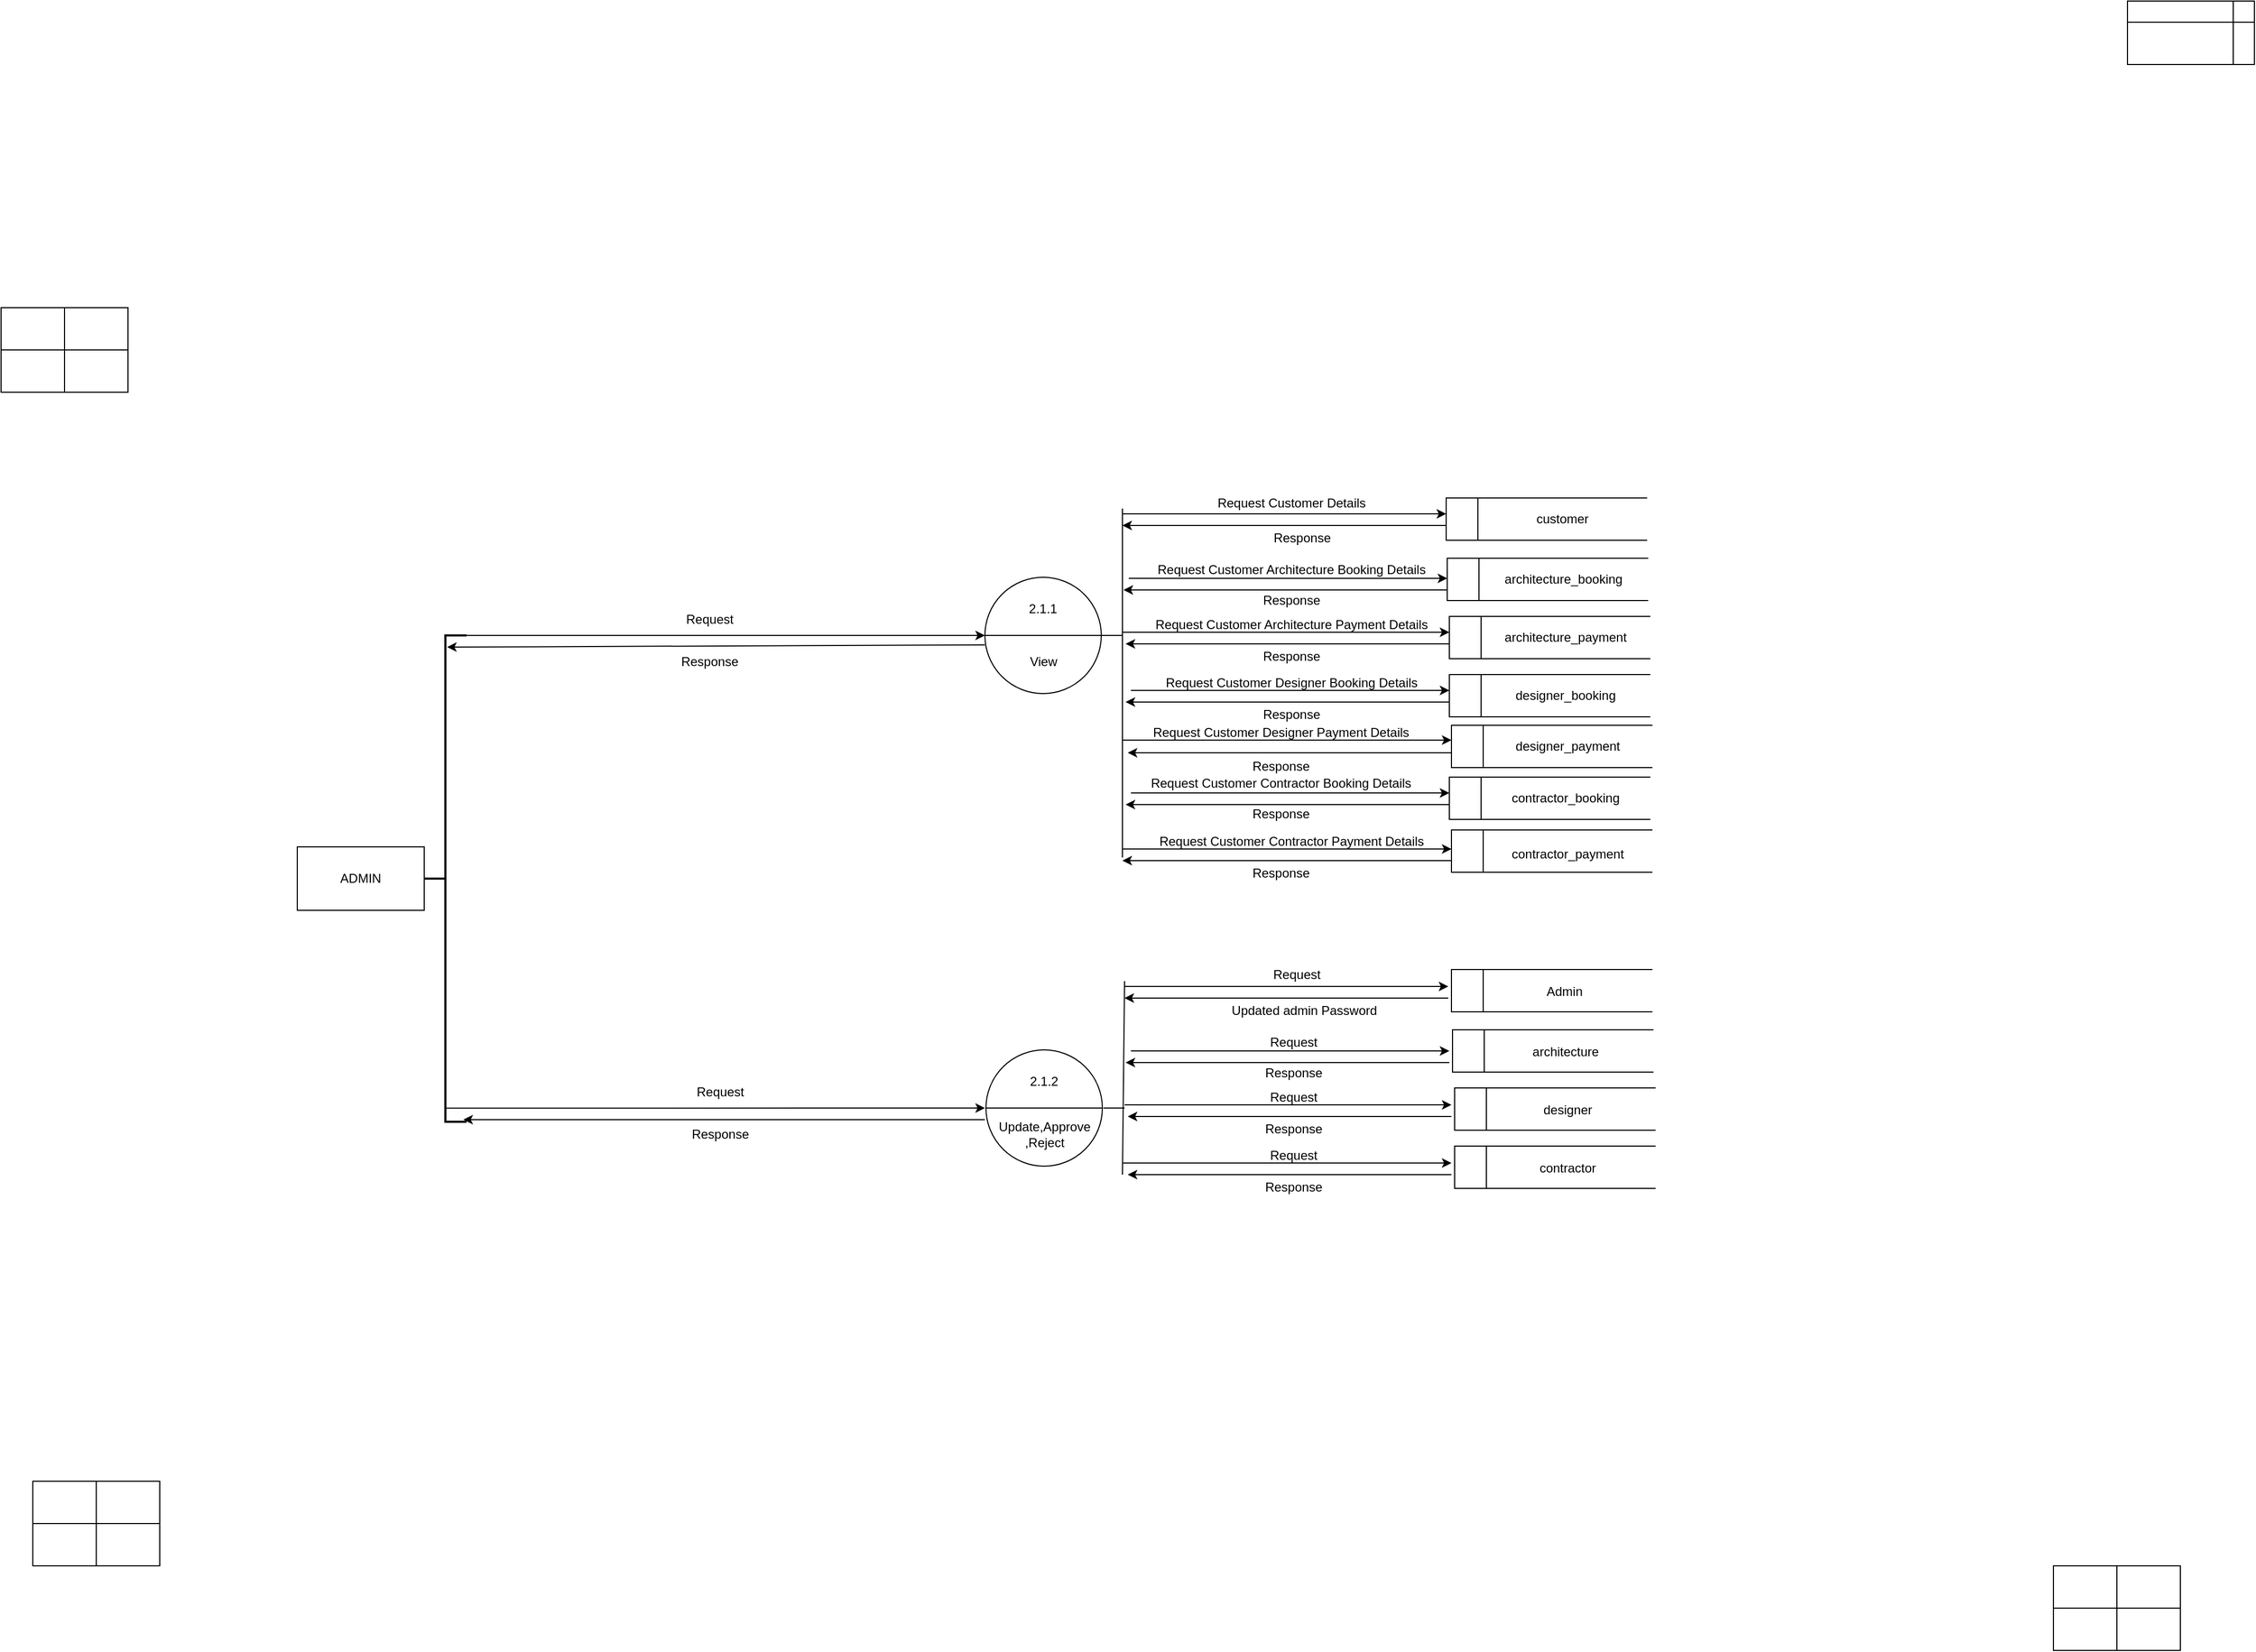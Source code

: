 <mxfile version="21.8.2" type="device">
  <diagram name="Page-1" id="zo89BvUCp7OJQK9A_-py">
    <mxGraphModel dx="1714" dy="1616" grid="1" gridSize="10" guides="1" tooltips="1" connect="1" arrows="1" fold="1" page="1" pageScale="1" pageWidth="850" pageHeight="1100" math="0" shadow="0">
      <root>
        <mxCell id="0" />
        <mxCell id="1" parent="0" />
        <mxCell id="-LVYRruvtGEwxxt-nKAD-1" value="ADMIN" style="rounded=0;whiteSpace=wrap;html=1;" vertex="1" parent="1">
          <mxGeometry x="-300" y="540" width="120" height="60" as="geometry" />
        </mxCell>
        <mxCell id="-LVYRruvtGEwxxt-nKAD-2" value="" style="endArrow=classic;html=1;rounded=0;exitX=1;exitY=0;exitDx=0;exitDy=0;exitPerimeter=0;" edge="1" parent="1" source="-LVYRruvtGEwxxt-nKAD-69">
          <mxGeometry width="50" height="50" relative="1" as="geometry">
            <mxPoint x="160" y="340" as="sourcePoint" />
            <mxPoint x="350" y="340" as="targetPoint" />
          </mxGeometry>
        </mxCell>
        <mxCell id="-LVYRruvtGEwxxt-nKAD-3" value="" style="endArrow=classic;html=1;rounded=0;entryX=0.54;entryY=0.024;entryDx=0;entryDy=0;entryPerimeter=0;" edge="1" parent="1" target="-LVYRruvtGEwxxt-nKAD-69">
          <mxGeometry width="50" height="50" relative="1" as="geometry">
            <mxPoint x="350" y="349" as="sourcePoint" />
            <mxPoint x="160" y="350" as="targetPoint" />
          </mxGeometry>
        </mxCell>
        <mxCell id="-LVYRruvtGEwxxt-nKAD-4" value="Request" style="text;html=1;strokeColor=none;fillColor=none;align=center;verticalAlign=middle;whiteSpace=wrap;rounded=0;" vertex="1" parent="1">
          <mxGeometry x="60" y="310" width="60" height="30" as="geometry" />
        </mxCell>
        <mxCell id="-LVYRruvtGEwxxt-nKAD-5" value="Response" style="text;html=1;strokeColor=none;fillColor=none;align=center;verticalAlign=middle;whiteSpace=wrap;rounded=0;" vertex="1" parent="1">
          <mxGeometry x="60" y="350" width="60" height="30" as="geometry" />
        </mxCell>
        <mxCell id="-LVYRruvtGEwxxt-nKAD-6" value="" style="ellipse;whiteSpace=wrap;html=1;aspect=fixed;" vertex="1" parent="1">
          <mxGeometry x="350" y="285" width="110" height="110" as="geometry" />
        </mxCell>
        <mxCell id="-LVYRruvtGEwxxt-nKAD-7" value="" style="endArrow=none;html=1;rounded=0;entryX=1;entryY=0.5;entryDx=0;entryDy=0;" edge="1" parent="1" target="-LVYRruvtGEwxxt-nKAD-6">
          <mxGeometry width="50" height="50" relative="1" as="geometry">
            <mxPoint x="350" y="340" as="sourcePoint" />
            <mxPoint x="400" y="290" as="targetPoint" />
          </mxGeometry>
        </mxCell>
        <mxCell id="-LVYRruvtGEwxxt-nKAD-8" value="2.1.1" style="text;html=1;strokeColor=none;fillColor=none;align=center;verticalAlign=middle;whiteSpace=wrap;rounded=0;" vertex="1" parent="1">
          <mxGeometry x="375" y="300" width="60" height="30" as="geometry" />
        </mxCell>
        <mxCell id="-LVYRruvtGEwxxt-nKAD-9" value="View" style="text;html=1;strokeColor=none;fillColor=none;align=center;verticalAlign=middle;whiteSpace=wrap;rounded=0;" vertex="1" parent="1">
          <mxGeometry x="362.5" y="350" width="85" height="30" as="geometry" />
        </mxCell>
        <mxCell id="-LVYRruvtGEwxxt-nKAD-10" value="" style="endArrow=classic;html=1;rounded=0;" edge="1" parent="1">
          <mxGeometry width="50" height="50" relative="1" as="geometry">
            <mxPoint x="480" y="225" as="sourcePoint" />
            <mxPoint x="786" y="225" as="targetPoint" />
          </mxGeometry>
        </mxCell>
        <mxCell id="-LVYRruvtGEwxxt-nKAD-11" value="" style="endArrow=classic;html=1;rounded=0;entryX=0.945;entryY=0.236;entryDx=0;entryDy=0;entryPerimeter=0;" edge="1" parent="1">
          <mxGeometry width="50" height="50" relative="1" as="geometry">
            <mxPoint x="786" y="236" as="sourcePoint" />
            <mxPoint x="479.95" y="235.96" as="targetPoint" />
          </mxGeometry>
        </mxCell>
        <mxCell id="-LVYRruvtGEwxxt-nKAD-12" value="" style="html=1;dashed=0;whiteSpace=wrap;shape=mxgraph.dfd.dataStoreID;align=left;spacingLeft=3;points=[[0,0],[0.5,0],[1,0],[0,0.5],[1,0.5],[0,1],[0.5,1],[1,1]];" vertex="1" parent="1">
          <mxGeometry x="786" y="210" width="190" height="40" as="geometry" />
        </mxCell>
        <mxCell id="-LVYRruvtGEwxxt-nKAD-13" value="customer" style="text;html=1;strokeColor=none;fillColor=none;align=center;verticalAlign=middle;whiteSpace=wrap;rounded=0;" vertex="1" parent="1">
          <mxGeometry x="866" y="215" width="60" height="30" as="geometry" />
        </mxCell>
        <mxCell id="-LVYRruvtGEwxxt-nKAD-14" value="" style="endArrow=classic;html=1;rounded=0;" edge="1" parent="1">
          <mxGeometry width="50" height="50" relative="1" as="geometry">
            <mxPoint x="486" y="286" as="sourcePoint" />
            <mxPoint x="787" y="286" as="targetPoint" />
          </mxGeometry>
        </mxCell>
        <mxCell id="-LVYRruvtGEwxxt-nKAD-15" value="" style="endArrow=classic;html=1;rounded=0;entryX=0.945;entryY=0.236;entryDx=0;entryDy=0;entryPerimeter=0;" edge="1" parent="1">
          <mxGeometry width="50" height="50" relative="1" as="geometry">
            <mxPoint x="787" y="297" as="sourcePoint" />
            <mxPoint x="481" y="297" as="targetPoint" />
          </mxGeometry>
        </mxCell>
        <mxCell id="-LVYRruvtGEwxxt-nKAD-16" value="" style="html=1;dashed=0;whiteSpace=wrap;shape=mxgraph.dfd.dataStoreID;align=left;spacingLeft=3;points=[[0,0],[0.5,0],[1,0],[0,0.5],[1,0.5],[0,1],[0.5,1],[1,1]];" vertex="1" parent="1">
          <mxGeometry x="787" y="267" width="190" height="40" as="geometry" />
        </mxCell>
        <mxCell id="-LVYRruvtGEwxxt-nKAD-17" value="architecture_booking" style="text;html=1;strokeColor=none;fillColor=none;align=center;verticalAlign=middle;whiteSpace=wrap;rounded=0;" vertex="1" parent="1">
          <mxGeometry x="867" y="272" width="60" height="30" as="geometry" />
        </mxCell>
        <mxCell id="-LVYRruvtGEwxxt-nKAD-18" value="" style="endArrow=classic;html=1;rounded=0;" edge="1" parent="1">
          <mxGeometry width="50" height="50" relative="1" as="geometry">
            <mxPoint x="480" y="337" as="sourcePoint" />
            <mxPoint x="789" y="337" as="targetPoint" />
          </mxGeometry>
        </mxCell>
        <mxCell id="-LVYRruvtGEwxxt-nKAD-19" value="" style="endArrow=classic;html=1;rounded=0;entryX=0.945;entryY=0.236;entryDx=0;entryDy=0;entryPerimeter=0;" edge="1" parent="1">
          <mxGeometry width="50" height="50" relative="1" as="geometry">
            <mxPoint x="789" y="348" as="sourcePoint" />
            <mxPoint x="483" y="348" as="targetPoint" />
          </mxGeometry>
        </mxCell>
        <mxCell id="-LVYRruvtGEwxxt-nKAD-20" value="" style="html=1;dashed=0;whiteSpace=wrap;shape=mxgraph.dfd.dataStoreID;align=left;spacingLeft=3;points=[[0,0],[0.5,0],[1,0],[0,0.5],[1,0.5],[0,1],[0.5,1],[1,1]];" vertex="1" parent="1">
          <mxGeometry x="789" y="322" width="190" height="40" as="geometry" />
        </mxCell>
        <mxCell id="-LVYRruvtGEwxxt-nKAD-21" value="architecture_payment" style="text;html=1;strokeColor=none;fillColor=none;align=center;verticalAlign=middle;whiteSpace=wrap;rounded=0;" vertex="1" parent="1">
          <mxGeometry x="869" y="327" width="60" height="30" as="geometry" />
        </mxCell>
        <mxCell id="-LVYRruvtGEwxxt-nKAD-26" value="" style="endArrow=classic;html=1;rounded=0;" edge="1" parent="1">
          <mxGeometry width="50" height="50" relative="1" as="geometry">
            <mxPoint x="488" y="392" as="sourcePoint" />
            <mxPoint x="789" y="392" as="targetPoint" />
          </mxGeometry>
        </mxCell>
        <mxCell id="-LVYRruvtGEwxxt-nKAD-27" value="" style="endArrow=classic;html=1;rounded=0;entryX=0.945;entryY=0.236;entryDx=0;entryDy=0;entryPerimeter=0;" edge="1" parent="1">
          <mxGeometry width="50" height="50" relative="1" as="geometry">
            <mxPoint x="789" y="403" as="sourcePoint" />
            <mxPoint x="483" y="403" as="targetPoint" />
          </mxGeometry>
        </mxCell>
        <mxCell id="-LVYRruvtGEwxxt-nKAD-28" value="" style="html=1;dashed=0;whiteSpace=wrap;shape=mxgraph.dfd.dataStoreID;align=left;spacingLeft=3;points=[[0,0],[0.5,0],[1,0],[0,0.5],[1,0.5],[0,1],[0.5,1],[1,1]];" vertex="1" parent="1">
          <mxGeometry x="789" y="377" width="190" height="40" as="geometry" />
        </mxCell>
        <mxCell id="-LVYRruvtGEwxxt-nKAD-29" value="designer_booking" style="text;html=1;strokeColor=none;fillColor=none;align=center;verticalAlign=middle;whiteSpace=wrap;rounded=0;" vertex="1" parent="1">
          <mxGeometry x="869" y="382" width="60" height="30" as="geometry" />
        </mxCell>
        <mxCell id="-LVYRruvtGEwxxt-nKAD-30" value="" style="endArrow=classic;html=1;rounded=0;" edge="1" parent="1">
          <mxGeometry width="50" height="50" relative="1" as="geometry">
            <mxPoint x="480" y="439" as="sourcePoint" />
            <mxPoint x="791" y="439" as="targetPoint" />
          </mxGeometry>
        </mxCell>
        <mxCell id="-LVYRruvtGEwxxt-nKAD-31" value="" style="endArrow=classic;html=1;rounded=0;entryX=0.945;entryY=0.236;entryDx=0;entryDy=0;entryPerimeter=0;" edge="1" parent="1">
          <mxGeometry width="50" height="50" relative="1" as="geometry">
            <mxPoint x="791" y="451" as="sourcePoint" />
            <mxPoint x="485" y="451" as="targetPoint" />
          </mxGeometry>
        </mxCell>
        <mxCell id="-LVYRruvtGEwxxt-nKAD-32" value="" style="html=1;dashed=0;whiteSpace=wrap;shape=mxgraph.dfd.dataStoreID;align=left;spacingLeft=3;points=[[0,0],[0.5,0],[1,0],[0,0.5],[1,0.5],[0,1],[0.5,1],[1,1]];" vertex="1" parent="1">
          <mxGeometry x="791" y="425" width="190" height="40" as="geometry" />
        </mxCell>
        <mxCell id="-LVYRruvtGEwxxt-nKAD-33" value="designer_payment" style="text;html=1;strokeColor=none;fillColor=none;align=center;verticalAlign=middle;whiteSpace=wrap;rounded=0;" vertex="1" parent="1">
          <mxGeometry x="871" y="430" width="60" height="30" as="geometry" />
        </mxCell>
        <mxCell id="-LVYRruvtGEwxxt-nKAD-34" value="" style="endArrow=classic;html=1;rounded=0;" edge="1" parent="1">
          <mxGeometry width="50" height="50" relative="1" as="geometry">
            <mxPoint x="488" y="489" as="sourcePoint" />
            <mxPoint x="789" y="489" as="targetPoint" />
          </mxGeometry>
        </mxCell>
        <mxCell id="-LVYRruvtGEwxxt-nKAD-35" value="" style="endArrow=classic;html=1;rounded=0;entryX=0.945;entryY=0.236;entryDx=0;entryDy=0;entryPerimeter=0;" edge="1" parent="1">
          <mxGeometry width="50" height="50" relative="1" as="geometry">
            <mxPoint x="789" y="500" as="sourcePoint" />
            <mxPoint x="483" y="500" as="targetPoint" />
          </mxGeometry>
        </mxCell>
        <mxCell id="-LVYRruvtGEwxxt-nKAD-36" value="" style="html=1;dashed=0;whiteSpace=wrap;shape=mxgraph.dfd.dataStoreID;align=left;spacingLeft=3;points=[[0,0],[0.5,0],[1,0],[0,0.5],[1,0.5],[0,1],[0.5,1],[1,1]];" vertex="1" parent="1">
          <mxGeometry x="789" y="474" width="190" height="40" as="geometry" />
        </mxCell>
        <mxCell id="-LVYRruvtGEwxxt-nKAD-37" value="contractor_booking" style="text;html=1;strokeColor=none;fillColor=none;align=center;verticalAlign=middle;whiteSpace=wrap;rounded=0;" vertex="1" parent="1">
          <mxGeometry x="869" y="479" width="60" height="30" as="geometry" />
        </mxCell>
        <mxCell id="-LVYRruvtGEwxxt-nKAD-38" value="" style="endArrow=classic;html=1;rounded=0;" edge="1" parent="1">
          <mxGeometry width="50" height="50" relative="1" as="geometry">
            <mxPoint x="480" y="542" as="sourcePoint" />
            <mxPoint x="791" y="542" as="targetPoint" />
          </mxGeometry>
        </mxCell>
        <mxCell id="-LVYRruvtGEwxxt-nKAD-39" value="" style="endArrow=classic;html=1;rounded=0;" edge="1" parent="1">
          <mxGeometry width="50" height="50" relative="1" as="geometry">
            <mxPoint x="791" y="553" as="sourcePoint" />
            <mxPoint x="480" y="553" as="targetPoint" />
          </mxGeometry>
        </mxCell>
        <mxCell id="-LVYRruvtGEwxxt-nKAD-40" value="" style="html=1;dashed=0;whiteSpace=wrap;shape=mxgraph.dfd.dataStoreID;align=left;spacingLeft=3;points=[[0,0],[0.5,0],[1,0],[0,0.5],[1,0.5],[0,1],[0.5,1],[1,1]];" vertex="1" parent="1">
          <mxGeometry x="791" y="524" width="190" height="40" as="geometry" />
        </mxCell>
        <mxCell id="-LVYRruvtGEwxxt-nKAD-41" value="contractor_payment" style="text;html=1;strokeColor=none;fillColor=none;align=center;verticalAlign=middle;whiteSpace=wrap;rounded=0;" vertex="1" parent="1">
          <mxGeometry x="871" y="532" width="60" height="30" as="geometry" />
        </mxCell>
        <mxCell id="-LVYRruvtGEwxxt-nKAD-42" value="" style="line;strokeWidth=1;rotatable=0;dashed=0;labelPosition=right;align=left;verticalAlign=middle;spacingTop=0;spacingLeft=6;points=[];portConstraint=eastwest;" vertex="1" parent="1">
          <mxGeometry x="460" y="335" width="20" height="10" as="geometry" />
        </mxCell>
        <mxCell id="-LVYRruvtGEwxxt-nKAD-43" value="" style="endArrow=none;html=1;rounded=0;" edge="1" parent="1">
          <mxGeometry relative="1" as="geometry">
            <mxPoint x="480" y="550" as="sourcePoint" />
            <mxPoint x="480" y="220" as="targetPoint" />
          </mxGeometry>
        </mxCell>
        <mxCell id="-LVYRruvtGEwxxt-nKAD-44" value="Request Customer Details" style="text;html=1;strokeColor=none;fillColor=none;align=center;verticalAlign=middle;whiteSpace=wrap;rounded=0;" vertex="1" parent="1">
          <mxGeometry x="560" y="200" width="160" height="30" as="geometry" />
        </mxCell>
        <mxCell id="-LVYRruvtGEwxxt-nKAD-45" value="Response" style="text;html=1;strokeColor=none;fillColor=none;align=center;verticalAlign=middle;whiteSpace=wrap;rounded=0;" vertex="1" parent="1">
          <mxGeometry x="570" y="233" width="160" height="30" as="geometry" />
        </mxCell>
        <mxCell id="-LVYRruvtGEwxxt-nKAD-47" value="Request Customer Architecture Booking Details" style="text;html=1;strokeColor=none;fillColor=none;align=center;verticalAlign=middle;whiteSpace=wrap;rounded=0;" vertex="1" parent="1">
          <mxGeometry x="500" y="263" width="280" height="30" as="geometry" />
        </mxCell>
        <mxCell id="-LVYRruvtGEwxxt-nKAD-48" value="Response" style="text;html=1;strokeColor=none;fillColor=none;align=center;verticalAlign=middle;whiteSpace=wrap;rounded=0;" vertex="1" parent="1">
          <mxGeometry x="560" y="292" width="160" height="30" as="geometry" />
        </mxCell>
        <mxCell id="-LVYRruvtGEwxxt-nKAD-50" value="Request Customer Architecture Payment Details" style="text;html=1;strokeColor=none;fillColor=none;align=center;verticalAlign=middle;whiteSpace=wrap;rounded=0;" vertex="1" parent="1">
          <mxGeometry x="500" y="315" width="280" height="30" as="geometry" />
        </mxCell>
        <mxCell id="-LVYRruvtGEwxxt-nKAD-51" value="Response" style="text;html=1;strokeColor=none;fillColor=none;align=center;verticalAlign=middle;whiteSpace=wrap;rounded=0;" vertex="1" parent="1">
          <mxGeometry x="560" y="345" width="160" height="30" as="geometry" />
        </mxCell>
        <mxCell id="-LVYRruvtGEwxxt-nKAD-52" value="Request Customer Designer Payment Details" style="text;html=1;strokeColor=none;fillColor=none;align=center;verticalAlign=middle;whiteSpace=wrap;rounded=0;" vertex="1" parent="1">
          <mxGeometry x="490" y="417" width="280" height="30" as="geometry" />
        </mxCell>
        <mxCell id="-LVYRruvtGEwxxt-nKAD-54" value="Request Customer Contractor Payment Details" style="text;html=1;strokeColor=none;fillColor=none;align=center;verticalAlign=middle;whiteSpace=wrap;rounded=0;" vertex="1" parent="1">
          <mxGeometry x="500" y="520" width="280" height="30" as="geometry" />
        </mxCell>
        <mxCell id="-LVYRruvtGEwxxt-nKAD-55" value="Response" style="text;html=1;strokeColor=none;fillColor=none;align=center;verticalAlign=middle;whiteSpace=wrap;rounded=0;" vertex="1" parent="1">
          <mxGeometry x="560" y="400" width="160" height="30" as="geometry" />
        </mxCell>
        <mxCell id="-LVYRruvtGEwxxt-nKAD-57" value="Response" style="text;html=1;strokeColor=none;fillColor=none;align=center;verticalAlign=middle;whiteSpace=wrap;rounded=0;" vertex="1" parent="1">
          <mxGeometry x="550" y="449" width="160" height="30" as="geometry" />
        </mxCell>
        <mxCell id="-LVYRruvtGEwxxt-nKAD-58" value="Response" style="text;html=1;strokeColor=none;fillColor=none;align=center;verticalAlign=middle;whiteSpace=wrap;rounded=0;" vertex="1" parent="1">
          <mxGeometry x="550" y="494" width="160" height="30" as="geometry" />
        </mxCell>
        <mxCell id="-LVYRruvtGEwxxt-nKAD-59" value="Response" style="text;html=1;strokeColor=none;fillColor=none;align=center;verticalAlign=middle;whiteSpace=wrap;rounded=0;" vertex="1" parent="1">
          <mxGeometry x="550" y="550" width="160" height="30" as="geometry" />
        </mxCell>
        <mxCell id="-LVYRruvtGEwxxt-nKAD-60" value="Request Customer Designer Booking Details" style="text;html=1;strokeColor=none;fillColor=none;align=center;verticalAlign=middle;whiteSpace=wrap;rounded=0;" vertex="1" parent="1">
          <mxGeometry x="500" y="370" width="280" height="30" as="geometry" />
        </mxCell>
        <mxCell id="-LVYRruvtGEwxxt-nKAD-61" value="Request Customer Contractor Booking Details" style="text;html=1;strokeColor=none;fillColor=none;align=center;verticalAlign=middle;whiteSpace=wrap;rounded=0;" vertex="1" parent="1">
          <mxGeometry x="490" y="465" width="280" height="30" as="geometry" />
        </mxCell>
        <mxCell id="-LVYRruvtGEwxxt-nKAD-62" value="" style="shape=table;startSize=0;container=1;collapsible=0;childLayout=tableLayout;" vertex="1" parent="1">
          <mxGeometry x="-580" y="30" width="120" height="80" as="geometry" />
        </mxCell>
        <mxCell id="-LVYRruvtGEwxxt-nKAD-63" value="" style="shape=tableRow;horizontal=0;startSize=0;swimlaneHead=0;swimlaneBody=0;strokeColor=inherit;top=0;left=0;bottom=0;right=0;collapsible=0;dropTarget=0;fillColor=none;points=[[0,0.5],[1,0.5]];portConstraint=eastwest;" vertex="1" parent="-LVYRruvtGEwxxt-nKAD-62">
          <mxGeometry width="120" height="40" as="geometry" />
        </mxCell>
        <mxCell id="-LVYRruvtGEwxxt-nKAD-64" value="" style="shape=partialRectangle;html=1;whiteSpace=wrap;connectable=0;strokeColor=inherit;overflow=hidden;fillColor=none;top=0;left=0;bottom=0;right=0;pointerEvents=1;" vertex="1" parent="-LVYRruvtGEwxxt-nKAD-63">
          <mxGeometry width="60" height="40" as="geometry">
            <mxRectangle width="60" height="40" as="alternateBounds" />
          </mxGeometry>
        </mxCell>
        <mxCell id="-LVYRruvtGEwxxt-nKAD-65" value="" style="shape=partialRectangle;html=1;whiteSpace=wrap;connectable=0;strokeColor=inherit;overflow=hidden;fillColor=none;top=0;left=0;bottom=0;right=0;pointerEvents=1;" vertex="1" parent="-LVYRruvtGEwxxt-nKAD-63">
          <mxGeometry x="60" width="60" height="40" as="geometry">
            <mxRectangle width="60" height="40" as="alternateBounds" />
          </mxGeometry>
        </mxCell>
        <mxCell id="-LVYRruvtGEwxxt-nKAD-66" value="" style="shape=tableRow;horizontal=0;startSize=0;swimlaneHead=0;swimlaneBody=0;strokeColor=inherit;top=0;left=0;bottom=0;right=0;collapsible=0;dropTarget=0;fillColor=none;points=[[0,0.5],[1,0.5]];portConstraint=eastwest;" vertex="1" parent="-LVYRruvtGEwxxt-nKAD-62">
          <mxGeometry y="40" width="120" height="40" as="geometry" />
        </mxCell>
        <mxCell id="-LVYRruvtGEwxxt-nKAD-67" value="" style="shape=partialRectangle;html=1;whiteSpace=wrap;connectable=0;strokeColor=inherit;overflow=hidden;fillColor=none;top=0;left=0;bottom=0;right=0;pointerEvents=1;" vertex="1" parent="-LVYRruvtGEwxxt-nKAD-66">
          <mxGeometry width="60" height="40" as="geometry">
            <mxRectangle width="60" height="40" as="alternateBounds" />
          </mxGeometry>
        </mxCell>
        <mxCell id="-LVYRruvtGEwxxt-nKAD-68" value="" style="shape=partialRectangle;html=1;whiteSpace=wrap;connectable=0;strokeColor=inherit;overflow=hidden;fillColor=none;top=0;left=0;bottom=0;right=0;pointerEvents=1;" vertex="1" parent="-LVYRruvtGEwxxt-nKAD-66">
          <mxGeometry x="60" width="60" height="40" as="geometry">
            <mxRectangle width="60" height="40" as="alternateBounds" />
          </mxGeometry>
        </mxCell>
        <mxCell id="-LVYRruvtGEwxxt-nKAD-69" value="" style="strokeWidth=2;html=1;shape=mxgraph.flowchart.annotation_2;align=left;labelPosition=right;pointerEvents=1;" vertex="1" parent="1">
          <mxGeometry x="-180" y="340" width="40" height="460" as="geometry" />
        </mxCell>
        <mxCell id="-LVYRruvtGEwxxt-nKAD-72" value="" style="endArrow=classic;html=1;rounded=0;exitX=0.475;exitY=0.972;exitDx=0;exitDy=0;exitPerimeter=0;" edge="1" parent="1" source="-LVYRruvtGEwxxt-nKAD-69">
          <mxGeometry width="50" height="50" relative="1" as="geometry">
            <mxPoint x="-120" y="787" as="sourcePoint" />
            <mxPoint x="350" y="787" as="targetPoint" />
          </mxGeometry>
        </mxCell>
        <mxCell id="-LVYRruvtGEwxxt-nKAD-73" value="" style="endArrow=classic;html=1;rounded=0;entryX=0.54;entryY=0.024;entryDx=0;entryDy=0;entryPerimeter=0;" edge="1" parent="1">
          <mxGeometry width="50" height="50" relative="1" as="geometry">
            <mxPoint x="350" y="798" as="sourcePoint" />
            <mxPoint x="-143" y="798" as="targetPoint" />
          </mxGeometry>
        </mxCell>
        <mxCell id="-LVYRruvtGEwxxt-nKAD-74" value="Request" style="text;html=1;strokeColor=none;fillColor=none;align=center;verticalAlign=middle;whiteSpace=wrap;rounded=0;" vertex="1" parent="1">
          <mxGeometry x="70" y="757" width="60" height="30" as="geometry" />
        </mxCell>
        <mxCell id="-LVYRruvtGEwxxt-nKAD-75" value="Response" style="text;html=1;strokeColor=none;fillColor=none;align=center;verticalAlign=middle;whiteSpace=wrap;rounded=0;" vertex="1" parent="1">
          <mxGeometry x="70" y="797" width="60" height="30" as="geometry" />
        </mxCell>
        <mxCell id="-LVYRruvtGEwxxt-nKAD-76" value="" style="ellipse;whiteSpace=wrap;html=1;aspect=fixed;" vertex="1" parent="1">
          <mxGeometry x="351" y="732" width="110" height="110" as="geometry" />
        </mxCell>
        <mxCell id="-LVYRruvtGEwxxt-nKAD-77" value="" style="endArrow=none;html=1;rounded=0;entryX=1;entryY=0.5;entryDx=0;entryDy=0;" edge="1" parent="1" target="-LVYRruvtGEwxxt-nKAD-76">
          <mxGeometry width="50" height="50" relative="1" as="geometry">
            <mxPoint x="351" y="787" as="sourcePoint" />
            <mxPoint x="401" y="737" as="targetPoint" />
          </mxGeometry>
        </mxCell>
        <mxCell id="-LVYRruvtGEwxxt-nKAD-78" value="2.1.2" style="text;html=1;strokeColor=none;fillColor=none;align=center;verticalAlign=middle;whiteSpace=wrap;rounded=0;" vertex="1" parent="1">
          <mxGeometry x="376" y="747" width="60" height="30" as="geometry" />
        </mxCell>
        <mxCell id="-LVYRruvtGEwxxt-nKAD-79" value="Update,Approve&lt;br&gt;,Reject&lt;br&gt;" style="text;html=1;strokeColor=none;fillColor=none;align=center;verticalAlign=middle;whiteSpace=wrap;rounded=0;" vertex="1" parent="1">
          <mxGeometry x="363.5" y="797" width="85" height="30" as="geometry" />
        </mxCell>
        <mxCell id="-LVYRruvtGEwxxt-nKAD-80" value="" style="endArrow=classic;html=1;rounded=0;" edge="1" parent="1">
          <mxGeometry width="50" height="50" relative="1" as="geometry">
            <mxPoint x="482" y="672" as="sourcePoint" />
            <mxPoint x="788" y="672" as="targetPoint" />
          </mxGeometry>
        </mxCell>
        <mxCell id="-LVYRruvtGEwxxt-nKAD-81" value="" style="endArrow=classic;html=1;rounded=0;entryX=0.945;entryY=0.236;entryDx=0;entryDy=0;entryPerimeter=0;" edge="1" parent="1">
          <mxGeometry width="50" height="50" relative="1" as="geometry">
            <mxPoint x="788" y="683" as="sourcePoint" />
            <mxPoint x="481.95" y="682.96" as="targetPoint" />
          </mxGeometry>
        </mxCell>
        <mxCell id="-LVYRruvtGEwxxt-nKAD-82" value="" style="html=1;dashed=0;whiteSpace=wrap;shape=mxgraph.dfd.dataStoreID;align=left;spacingLeft=3;points=[[0,0],[0.5,0],[1,0],[0,0.5],[1,0.5],[0,1],[0.5,1],[1,1]];" vertex="1" parent="1">
          <mxGeometry x="791" y="656" width="190" height="40" as="geometry" />
        </mxCell>
        <mxCell id="-LVYRruvtGEwxxt-nKAD-83" value="Admin" style="text;html=1;strokeColor=none;fillColor=none;align=center;verticalAlign=middle;whiteSpace=wrap;rounded=0;" vertex="1" parent="1">
          <mxGeometry x="868" y="662" width="60" height="30" as="geometry" />
        </mxCell>
        <mxCell id="-LVYRruvtGEwxxt-nKAD-84" value="" style="endArrow=classic;html=1;rounded=0;" edge="1" parent="1">
          <mxGeometry width="50" height="50" relative="1" as="geometry">
            <mxPoint x="488" y="733" as="sourcePoint" />
            <mxPoint x="789" y="733" as="targetPoint" />
          </mxGeometry>
        </mxCell>
        <mxCell id="-LVYRruvtGEwxxt-nKAD-85" value="" style="endArrow=classic;html=1;rounded=0;entryX=0.945;entryY=0.236;entryDx=0;entryDy=0;entryPerimeter=0;" edge="1" parent="1">
          <mxGeometry width="50" height="50" relative="1" as="geometry">
            <mxPoint x="789" y="744" as="sourcePoint" />
            <mxPoint x="483" y="744" as="targetPoint" />
          </mxGeometry>
        </mxCell>
        <mxCell id="-LVYRruvtGEwxxt-nKAD-86" value="" style="html=1;dashed=0;whiteSpace=wrap;shape=mxgraph.dfd.dataStoreID;align=left;spacingLeft=3;points=[[0,0],[0.5,0],[1,0],[0,0.5],[1,0.5],[0,1],[0.5,1],[1,1]];" vertex="1" parent="1">
          <mxGeometry x="792" y="713" width="190" height="40" as="geometry" />
        </mxCell>
        <mxCell id="-LVYRruvtGEwxxt-nKAD-87" value="architecture" style="text;html=1;strokeColor=none;fillColor=none;align=center;verticalAlign=middle;whiteSpace=wrap;rounded=0;" vertex="1" parent="1">
          <mxGeometry x="869" y="719" width="60" height="30" as="geometry" />
        </mxCell>
        <mxCell id="-LVYRruvtGEwxxt-nKAD-88" value="" style="endArrow=classic;html=1;rounded=0;" edge="1" parent="1">
          <mxGeometry width="50" height="50" relative="1" as="geometry">
            <mxPoint x="482" y="784" as="sourcePoint" />
            <mxPoint x="791" y="784" as="targetPoint" />
          </mxGeometry>
        </mxCell>
        <mxCell id="-LVYRruvtGEwxxt-nKAD-89" value="" style="endArrow=classic;html=1;rounded=0;entryX=0.945;entryY=0.236;entryDx=0;entryDy=0;entryPerimeter=0;" edge="1" parent="1">
          <mxGeometry width="50" height="50" relative="1" as="geometry">
            <mxPoint x="791" y="795" as="sourcePoint" />
            <mxPoint x="485" y="795" as="targetPoint" />
          </mxGeometry>
        </mxCell>
        <mxCell id="-LVYRruvtGEwxxt-nKAD-90" value="" style="html=1;dashed=0;whiteSpace=wrap;shape=mxgraph.dfd.dataStoreID;align=left;spacingLeft=3;points=[[0,0],[0.5,0],[1,0],[0,0.5],[1,0.5],[0,1],[0.5,1],[1,1]];" vertex="1" parent="1">
          <mxGeometry x="794" y="768" width="190" height="40" as="geometry" />
        </mxCell>
        <mxCell id="-LVYRruvtGEwxxt-nKAD-91" value="designer" style="text;html=1;strokeColor=none;fillColor=none;align=center;verticalAlign=middle;whiteSpace=wrap;rounded=0;" vertex="1" parent="1">
          <mxGeometry x="871" y="774" width="60" height="30" as="geometry" />
        </mxCell>
        <mxCell id="-LVYRruvtGEwxxt-nKAD-92" value="" style="endArrow=classic;html=1;rounded=0;" edge="1" parent="1">
          <mxGeometry width="50" height="50" relative="1" as="geometry">
            <mxPoint x="480" y="839" as="sourcePoint" />
            <mxPoint x="791" y="839" as="targetPoint" />
          </mxGeometry>
        </mxCell>
        <mxCell id="-LVYRruvtGEwxxt-nKAD-93" value="" style="endArrow=classic;html=1;rounded=0;entryX=0.945;entryY=0.236;entryDx=0;entryDy=0;entryPerimeter=0;" edge="1" parent="1">
          <mxGeometry width="50" height="50" relative="1" as="geometry">
            <mxPoint x="791" y="850" as="sourcePoint" />
            <mxPoint x="485" y="850" as="targetPoint" />
          </mxGeometry>
        </mxCell>
        <mxCell id="-LVYRruvtGEwxxt-nKAD-94" value="" style="html=1;dashed=0;whiteSpace=wrap;shape=mxgraph.dfd.dataStoreID;align=left;spacingLeft=3;points=[[0,0],[0.5,0],[1,0],[0,0.5],[1,0.5],[0,1],[0.5,1],[1,1]];" vertex="1" parent="1">
          <mxGeometry x="794" y="823" width="190" height="40" as="geometry" />
        </mxCell>
        <mxCell id="-LVYRruvtGEwxxt-nKAD-95" value="contractor" style="text;html=1;strokeColor=none;fillColor=none;align=center;verticalAlign=middle;whiteSpace=wrap;rounded=0;" vertex="1" parent="1">
          <mxGeometry x="871" y="829" width="60" height="30" as="geometry" />
        </mxCell>
        <mxCell id="-LVYRruvtGEwxxt-nKAD-108" value="" style="line;strokeWidth=1;rotatable=0;dashed=0;labelPosition=right;align=left;verticalAlign=middle;spacingTop=0;spacingLeft=6;points=[];portConstraint=eastwest;" vertex="1" parent="1">
          <mxGeometry x="462" y="782" width="20" height="10" as="geometry" />
        </mxCell>
        <mxCell id="-LVYRruvtGEwxxt-nKAD-109" value="" style="endArrow=none;html=1;rounded=0;" edge="1" parent="1">
          <mxGeometry relative="1" as="geometry">
            <mxPoint x="480" y="850" as="sourcePoint" />
            <mxPoint x="482" y="667" as="targetPoint" />
          </mxGeometry>
        </mxCell>
        <mxCell id="-LVYRruvtGEwxxt-nKAD-110" value="Request" style="text;html=1;strokeColor=none;fillColor=none;align=center;verticalAlign=middle;whiteSpace=wrap;rounded=0;" vertex="1" parent="1">
          <mxGeometry x="565" y="646" width="160" height="30" as="geometry" />
        </mxCell>
        <mxCell id="-LVYRruvtGEwxxt-nKAD-111" value="Updated admin Password" style="text;html=1;strokeColor=none;fillColor=none;align=center;verticalAlign=middle;whiteSpace=wrap;rounded=0;" vertex="1" parent="1">
          <mxGeometry x="572" y="680" width="160" height="30" as="geometry" />
        </mxCell>
        <mxCell id="-LVYRruvtGEwxxt-nKAD-112" value="Request" style="text;html=1;strokeColor=none;fillColor=none;align=center;verticalAlign=middle;whiteSpace=wrap;rounded=0;" vertex="1" parent="1">
          <mxGeometry x="502" y="710" width="280" height="30" as="geometry" />
        </mxCell>
        <mxCell id="-LVYRruvtGEwxxt-nKAD-113" value="Response" style="text;html=1;strokeColor=none;fillColor=none;align=center;verticalAlign=middle;whiteSpace=wrap;rounded=0;" vertex="1" parent="1">
          <mxGeometry x="562" y="739" width="160" height="30" as="geometry" />
        </mxCell>
        <mxCell id="-LVYRruvtGEwxxt-nKAD-114" value="Request" style="text;html=1;strokeColor=none;fillColor=none;align=center;verticalAlign=middle;whiteSpace=wrap;rounded=0;" vertex="1" parent="1">
          <mxGeometry x="502" y="762" width="280" height="30" as="geometry" />
        </mxCell>
        <mxCell id="-LVYRruvtGEwxxt-nKAD-115" value="Response" style="text;html=1;strokeColor=none;fillColor=none;align=center;verticalAlign=middle;whiteSpace=wrap;rounded=0;" vertex="1" parent="1">
          <mxGeometry x="562" y="792" width="160" height="30" as="geometry" />
        </mxCell>
        <mxCell id="-LVYRruvtGEwxxt-nKAD-118" value="Response" style="text;html=1;strokeColor=none;fillColor=none;align=center;verticalAlign=middle;whiteSpace=wrap;rounded=0;" vertex="1" parent="1">
          <mxGeometry x="562" y="847" width="160" height="30" as="geometry" />
        </mxCell>
        <mxCell id="-LVYRruvtGEwxxt-nKAD-122" value="Request" style="text;html=1;strokeColor=none;fillColor=none;align=center;verticalAlign=middle;whiteSpace=wrap;rounded=0;" vertex="1" parent="1">
          <mxGeometry x="502" y="817" width="280" height="30" as="geometry" />
        </mxCell>
        <mxCell id="-LVYRruvtGEwxxt-nKAD-125" value="" style="shape=table;startSize=0;container=1;collapsible=0;childLayout=tableLayout;" vertex="1" parent="1">
          <mxGeometry x="-550" y="1140" width="120" height="80" as="geometry" />
        </mxCell>
        <mxCell id="-LVYRruvtGEwxxt-nKAD-126" value="" style="shape=tableRow;horizontal=0;startSize=0;swimlaneHead=0;swimlaneBody=0;strokeColor=inherit;top=0;left=0;bottom=0;right=0;collapsible=0;dropTarget=0;fillColor=none;points=[[0,0.5],[1,0.5]];portConstraint=eastwest;" vertex="1" parent="-LVYRruvtGEwxxt-nKAD-125">
          <mxGeometry width="120" height="40" as="geometry" />
        </mxCell>
        <mxCell id="-LVYRruvtGEwxxt-nKAD-127" value="" style="shape=partialRectangle;html=1;whiteSpace=wrap;connectable=0;strokeColor=inherit;overflow=hidden;fillColor=none;top=0;left=0;bottom=0;right=0;pointerEvents=1;" vertex="1" parent="-LVYRruvtGEwxxt-nKAD-126">
          <mxGeometry width="60" height="40" as="geometry">
            <mxRectangle width="60" height="40" as="alternateBounds" />
          </mxGeometry>
        </mxCell>
        <mxCell id="-LVYRruvtGEwxxt-nKAD-128" value="" style="shape=partialRectangle;html=1;whiteSpace=wrap;connectable=0;strokeColor=inherit;overflow=hidden;fillColor=none;top=0;left=0;bottom=0;right=0;pointerEvents=1;" vertex="1" parent="-LVYRruvtGEwxxt-nKAD-126">
          <mxGeometry x="60" width="60" height="40" as="geometry">
            <mxRectangle width="60" height="40" as="alternateBounds" />
          </mxGeometry>
        </mxCell>
        <mxCell id="-LVYRruvtGEwxxt-nKAD-129" value="" style="shape=tableRow;horizontal=0;startSize=0;swimlaneHead=0;swimlaneBody=0;strokeColor=inherit;top=0;left=0;bottom=0;right=0;collapsible=0;dropTarget=0;fillColor=none;points=[[0,0.5],[1,0.5]];portConstraint=eastwest;" vertex="1" parent="-LVYRruvtGEwxxt-nKAD-125">
          <mxGeometry y="40" width="120" height="40" as="geometry" />
        </mxCell>
        <mxCell id="-LVYRruvtGEwxxt-nKAD-130" value="" style="shape=partialRectangle;html=1;whiteSpace=wrap;connectable=0;strokeColor=inherit;overflow=hidden;fillColor=none;top=0;left=0;bottom=0;right=0;pointerEvents=1;" vertex="1" parent="-LVYRruvtGEwxxt-nKAD-129">
          <mxGeometry width="60" height="40" as="geometry">
            <mxRectangle width="60" height="40" as="alternateBounds" />
          </mxGeometry>
        </mxCell>
        <mxCell id="-LVYRruvtGEwxxt-nKAD-131" value="" style="shape=partialRectangle;html=1;whiteSpace=wrap;connectable=0;strokeColor=inherit;overflow=hidden;fillColor=none;top=0;left=0;bottom=0;right=0;pointerEvents=1;" vertex="1" parent="-LVYRruvtGEwxxt-nKAD-129">
          <mxGeometry x="60" width="60" height="40" as="geometry">
            <mxRectangle width="60" height="40" as="alternateBounds" />
          </mxGeometry>
        </mxCell>
        <mxCell id="-LVYRruvtGEwxxt-nKAD-132" value="" style="shape=table;startSize=0;container=1;collapsible=0;childLayout=tableLayout;" vertex="1" parent="1">
          <mxGeometry x="1360" y="1220" width="120" height="80" as="geometry" />
        </mxCell>
        <mxCell id="-LVYRruvtGEwxxt-nKAD-133" value="" style="shape=tableRow;horizontal=0;startSize=0;swimlaneHead=0;swimlaneBody=0;strokeColor=inherit;top=0;left=0;bottom=0;right=0;collapsible=0;dropTarget=0;fillColor=none;points=[[0,0.5],[1,0.5]];portConstraint=eastwest;" vertex="1" parent="-LVYRruvtGEwxxt-nKAD-132">
          <mxGeometry width="120" height="40" as="geometry" />
        </mxCell>
        <mxCell id="-LVYRruvtGEwxxt-nKAD-134" value="" style="shape=partialRectangle;html=1;whiteSpace=wrap;connectable=0;strokeColor=inherit;overflow=hidden;fillColor=none;top=0;left=0;bottom=0;right=0;pointerEvents=1;" vertex="1" parent="-LVYRruvtGEwxxt-nKAD-133">
          <mxGeometry width="60" height="40" as="geometry">
            <mxRectangle width="60" height="40" as="alternateBounds" />
          </mxGeometry>
        </mxCell>
        <mxCell id="-LVYRruvtGEwxxt-nKAD-135" value="" style="shape=partialRectangle;html=1;whiteSpace=wrap;connectable=0;strokeColor=inherit;overflow=hidden;fillColor=none;top=0;left=0;bottom=0;right=0;pointerEvents=1;" vertex="1" parent="-LVYRruvtGEwxxt-nKAD-133">
          <mxGeometry x="60" width="60" height="40" as="geometry">
            <mxRectangle width="60" height="40" as="alternateBounds" />
          </mxGeometry>
        </mxCell>
        <mxCell id="-LVYRruvtGEwxxt-nKAD-136" value="" style="shape=tableRow;horizontal=0;startSize=0;swimlaneHead=0;swimlaneBody=0;strokeColor=inherit;top=0;left=0;bottom=0;right=0;collapsible=0;dropTarget=0;fillColor=none;points=[[0,0.5],[1,0.5]];portConstraint=eastwest;" vertex="1" parent="-LVYRruvtGEwxxt-nKAD-132">
          <mxGeometry y="40" width="120" height="40" as="geometry" />
        </mxCell>
        <mxCell id="-LVYRruvtGEwxxt-nKAD-137" value="" style="shape=partialRectangle;html=1;whiteSpace=wrap;connectable=0;strokeColor=inherit;overflow=hidden;fillColor=none;top=0;left=0;bottom=0;right=0;pointerEvents=1;" vertex="1" parent="-LVYRruvtGEwxxt-nKAD-136">
          <mxGeometry width="60" height="40" as="geometry">
            <mxRectangle width="60" height="40" as="alternateBounds" />
          </mxGeometry>
        </mxCell>
        <mxCell id="-LVYRruvtGEwxxt-nKAD-138" value="" style="shape=partialRectangle;html=1;whiteSpace=wrap;connectable=0;strokeColor=inherit;overflow=hidden;fillColor=none;top=0;left=0;bottom=0;right=0;pointerEvents=1;" vertex="1" parent="-LVYRruvtGEwxxt-nKAD-136">
          <mxGeometry x="60" width="60" height="40" as="geometry">
            <mxRectangle width="60" height="40" as="alternateBounds" />
          </mxGeometry>
        </mxCell>
        <mxCell id="-LVYRruvtGEwxxt-nKAD-139" value="" style="shape=table;startSize=0;container=1;collapsible=0;childLayout=tableLayout;" vertex="1" parent="1">
          <mxGeometry x="1430" y="-260" width="120" height="60" as="geometry" />
        </mxCell>
        <mxCell id="-LVYRruvtGEwxxt-nKAD-140" value="" style="shape=tableRow;horizontal=0;startSize=0;swimlaneHead=0;swimlaneBody=0;strokeColor=inherit;top=0;left=0;bottom=0;right=0;collapsible=0;dropTarget=0;fillColor=none;points=[[0,0.5],[1,0.5]];portConstraint=eastwest;" vertex="1" parent="-LVYRruvtGEwxxt-nKAD-139">
          <mxGeometry width="120" height="20" as="geometry" />
        </mxCell>
        <mxCell id="-LVYRruvtGEwxxt-nKAD-141" value="" style="shape=partialRectangle;html=1;whiteSpace=wrap;connectable=0;strokeColor=inherit;overflow=hidden;fillColor=none;top=0;left=0;bottom=0;right=0;pointerEvents=1;" vertex="1" parent="-LVYRruvtGEwxxt-nKAD-140">
          <mxGeometry width="100" height="20" as="geometry">
            <mxRectangle width="100" height="20" as="alternateBounds" />
          </mxGeometry>
        </mxCell>
        <mxCell id="-LVYRruvtGEwxxt-nKAD-142" value="" style="shape=partialRectangle;html=1;whiteSpace=wrap;connectable=0;strokeColor=inherit;overflow=hidden;fillColor=none;top=0;left=0;bottom=0;right=0;pointerEvents=1;" vertex="1" parent="-LVYRruvtGEwxxt-nKAD-140">
          <mxGeometry x="100" width="20" height="20" as="geometry">
            <mxRectangle width="20" height="20" as="alternateBounds" />
          </mxGeometry>
        </mxCell>
        <mxCell id="-LVYRruvtGEwxxt-nKAD-143" value="" style="shape=tableRow;horizontal=0;startSize=0;swimlaneHead=0;swimlaneBody=0;strokeColor=inherit;top=0;left=0;bottom=0;right=0;collapsible=0;dropTarget=0;fillColor=none;points=[[0,0.5],[1,0.5]];portConstraint=eastwest;" vertex="1" parent="-LVYRruvtGEwxxt-nKAD-139">
          <mxGeometry y="20" width="120" height="40" as="geometry" />
        </mxCell>
        <mxCell id="-LVYRruvtGEwxxt-nKAD-144" value="" style="shape=partialRectangle;html=1;whiteSpace=wrap;connectable=0;strokeColor=inherit;overflow=hidden;fillColor=none;top=0;left=0;bottom=0;right=0;pointerEvents=1;" vertex="1" parent="-LVYRruvtGEwxxt-nKAD-143">
          <mxGeometry width="100" height="40" as="geometry">
            <mxRectangle width="100" height="40" as="alternateBounds" />
          </mxGeometry>
        </mxCell>
        <mxCell id="-LVYRruvtGEwxxt-nKAD-145" value="" style="shape=partialRectangle;html=1;whiteSpace=wrap;connectable=0;strokeColor=inherit;overflow=hidden;fillColor=none;top=0;left=0;bottom=0;right=0;pointerEvents=1;" vertex="1" parent="-LVYRruvtGEwxxt-nKAD-143">
          <mxGeometry x="100" width="20" height="40" as="geometry">
            <mxRectangle width="20" height="40" as="alternateBounds" />
          </mxGeometry>
        </mxCell>
      </root>
    </mxGraphModel>
  </diagram>
</mxfile>
